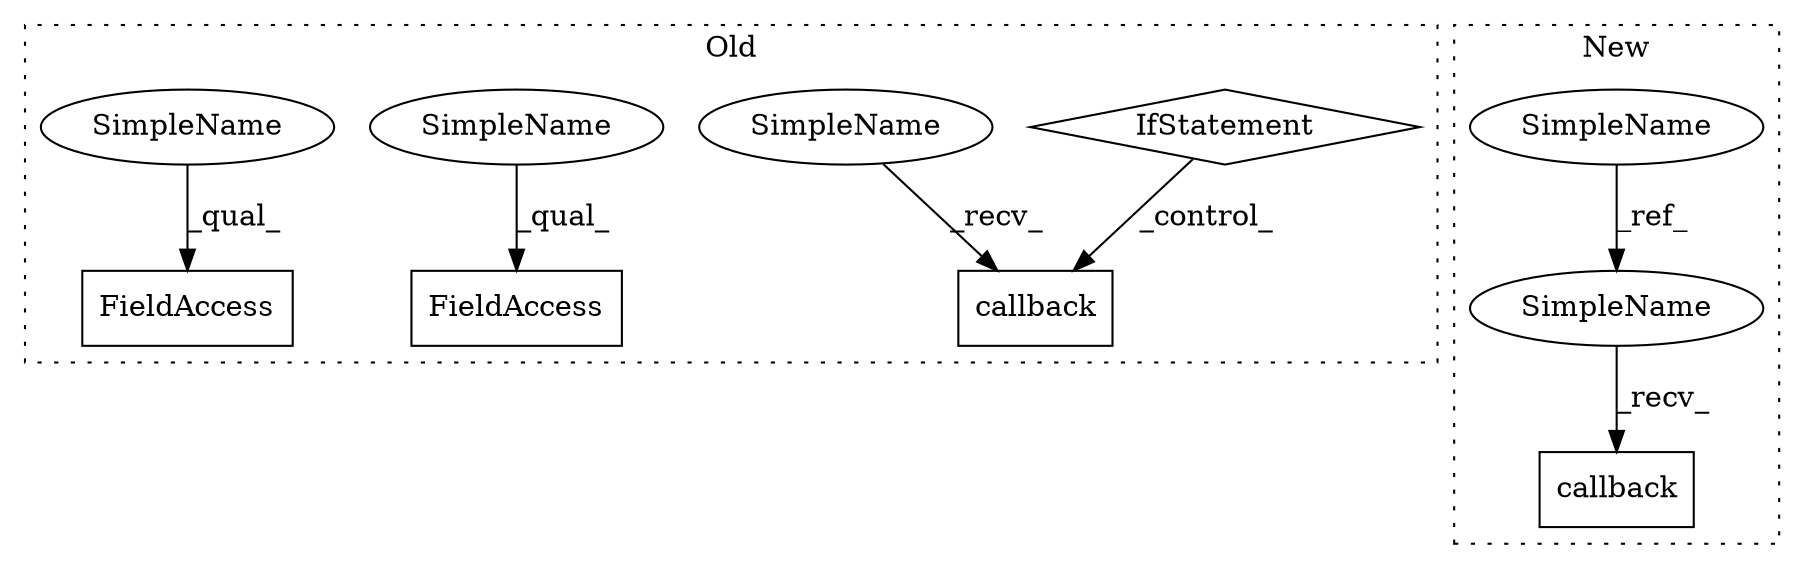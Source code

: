 digraph G {
subgraph cluster0 {
1 [label="callback" a="32" s="20677,20751" l="9,1" shape="box"];
3 [label="IfStatement" a="25" s="20610,20637" l="4,2" shape="diamond"];
5 [label="FieldAccess" a="22" s="19452" l="15" shape="box"];
6 [label="FieldAccess" a="22" s="20623" l="13" shape="box"];
8 [label="SimpleName" a="42" s="20672" l="4" shape="ellipse"];
9 [label="SimpleName" a="42" s="19452" l="4" shape="ellipse"];
10 [label="SimpleName" a="42" s="20623" l="4" shape="ellipse"];
label = "Old";
style="dotted";
}
subgraph cluster1 {
2 [label="callback" a="32" s="20583,20596" l="9,1" shape="box"];
4 [label="SimpleName" a="42" s="17801" l="4" shape="ellipse"];
7 [label="SimpleName" a="42" s="20578" l="4" shape="ellipse"];
label = "New";
style="dotted";
}
3 -> 1 [label="_control_"];
4 -> 7 [label="_ref_"];
7 -> 2 [label="_recv_"];
8 -> 1 [label="_recv_"];
9 -> 5 [label="_qual_"];
10 -> 6 [label="_qual_"];
}
